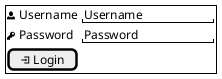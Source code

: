 @startsalt
{+
    <&person> Username | "Username        "
    <&key> Password | "Password        "
    [<&account-login> Login]
}
@enduml
